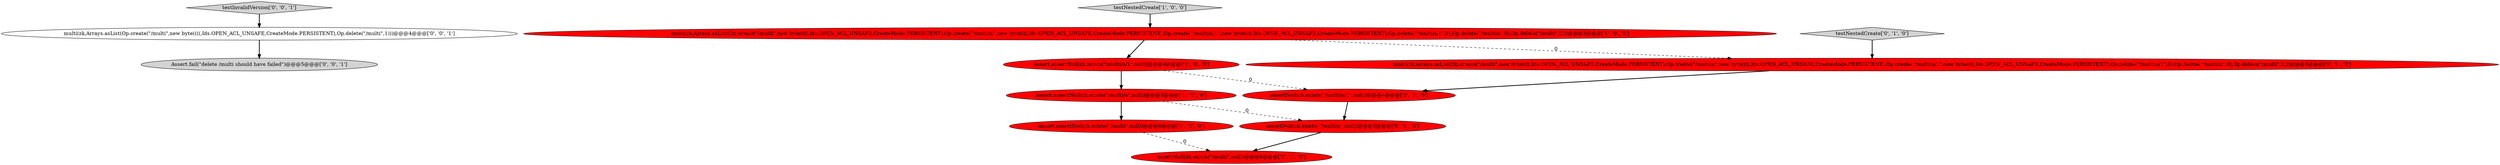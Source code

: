 digraph {
12 [style = filled, label = "Assert.fail(\"delete /multi should have failed\")@@@5@@@['0', '0', '1']", fillcolor = lightgray, shape = ellipse image = "AAA0AAABBB3BBB"];
5 [style = filled, label = "assertNull(zk.exists(\"/multi/a\",null))@@@5@@@['0', '1', '0']", fillcolor = red, shape = ellipse image = "AAA1AAABBB2BBB"];
10 [style = filled, label = "testInvalidVersion['0', '0', '1']", fillcolor = lightgray, shape = diamond image = "AAA0AAABBB3BBB"];
3 [style = filled, label = "multi(zk,Arrays.asList(Op.create(\"/multi\",new byte((((,Ids.OPEN_ACL_UNSAFE,CreateMode.PERSISTENT),Op.create(\"/multi/a\",new byte((((,Ids.OPEN_ACL_UNSAFE,CreateMode.PERSISTENT),Op.create(\"/multi/a/1\",new byte((((,Ids.OPEN_ACL_UNSAFE,CreateMode.PERSISTENT),Op.delete(\"/multi/a/1\",0),Op.delete(\"/multi/a\",0),Op.delete(\"/multi\",0)))@@@3@@@['1', '0', '0']", fillcolor = red, shape = ellipse image = "AAA1AAABBB1BBB"];
11 [style = filled, label = "multi(zk,Arrays.asList(Op.create(\"/multi\",new byte((((,Ids.OPEN_ACL_UNSAFE,CreateMode.PERSISTENT),Op.delete(\"/multi\",1)))@@@4@@@['0', '0', '1']", fillcolor = white, shape = ellipse image = "AAA0AAABBB3BBB"];
2 [style = filled, label = "Assert.assertNull(zk.exists(\"/multi/a/1\",null))@@@4@@@['1', '0', '0']", fillcolor = red, shape = ellipse image = "AAA1AAABBB1BBB"];
4 [style = filled, label = "testNestedCreate['1', '0', '0']", fillcolor = lightgray, shape = diamond image = "AAA0AAABBB1BBB"];
7 [style = filled, label = "multi(zk,Arrays.asList(Op.create(\"/multi\",new byte((((,Ids.OPEN_ACL_UNSAFE,CreateMode.PERSISTENT),Op.create(\"/multi/a\",new byte((((,Ids.OPEN_ACL_UNSAFE,CreateMode.PERSISTENT),Op.create(\"/multi/a/1\",new byte((((,Ids.OPEN_ACL_UNSAFE,CreateMode.PERSISTENT),Op.delete(\"/multi/a/1\",0),Op.delete(\"/multi/a\",0),Op.delete(\"/multi\",0)))@@@3@@@['0', '1', '0']", fillcolor = red, shape = ellipse image = "AAA1AAABBB2BBB"];
8 [style = filled, label = "assertNull(zk.exists(\"/multi/a/1\",null))@@@4@@@['0', '1', '0']", fillcolor = red, shape = ellipse image = "AAA1AAABBB2BBB"];
0 [style = filled, label = "Assert.assertNull(zk.exists(\"/multi/a\",null))@@@5@@@['1', '0', '0']", fillcolor = red, shape = ellipse image = "AAA1AAABBB1BBB"];
9 [style = filled, label = "assertNull(zk.exists(\"/multi\",null))@@@6@@@['0', '1', '0']", fillcolor = red, shape = ellipse image = "AAA1AAABBB2BBB"];
6 [style = filled, label = "testNestedCreate['0', '1', '0']", fillcolor = lightgray, shape = diamond image = "AAA0AAABBB2BBB"];
1 [style = filled, label = "Assert.assertNull(zk.exists(\"/multi\",null))@@@6@@@['1', '0', '0']", fillcolor = red, shape = ellipse image = "AAA1AAABBB1BBB"];
4->3 [style = bold, label=""];
1->9 [style = dashed, label="0"];
2->0 [style = bold, label=""];
11->12 [style = bold, label=""];
3->2 [style = bold, label=""];
8->5 [style = bold, label=""];
5->9 [style = bold, label=""];
7->8 [style = bold, label=""];
6->7 [style = bold, label=""];
3->7 [style = dashed, label="0"];
2->8 [style = dashed, label="0"];
0->1 [style = bold, label=""];
0->5 [style = dashed, label="0"];
10->11 [style = bold, label=""];
}

